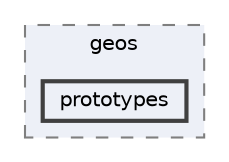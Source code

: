 digraph "C:/Users/LukeMabie/documents/Development/Password_Saver_Using_Django-master/venv/Lib/site-packages/django/contrib/gis/geos/prototypes"
{
 // LATEX_PDF_SIZE
  bgcolor="transparent";
  edge [fontname=Helvetica,fontsize=10,labelfontname=Helvetica,labelfontsize=10];
  node [fontname=Helvetica,fontsize=10,shape=box,height=0.2,width=0.4];
  compound=true
  subgraph clusterdir_e8ec4d6cc8b67f7928fdcbbf66b9cc36 {
    graph [ bgcolor="#edf0f7", pencolor="grey50", label="geos", fontname=Helvetica,fontsize=10 style="filled,dashed", URL="dir_e8ec4d6cc8b67f7928fdcbbf66b9cc36.html",tooltip=""]
  dir_f2f000c8534e0627a742f033b951b9c5 [label="prototypes", fillcolor="#edf0f7", color="grey25", style="filled,bold", URL="dir_f2f000c8534e0627a742f033b951b9c5.html",tooltip=""];
  }
}
